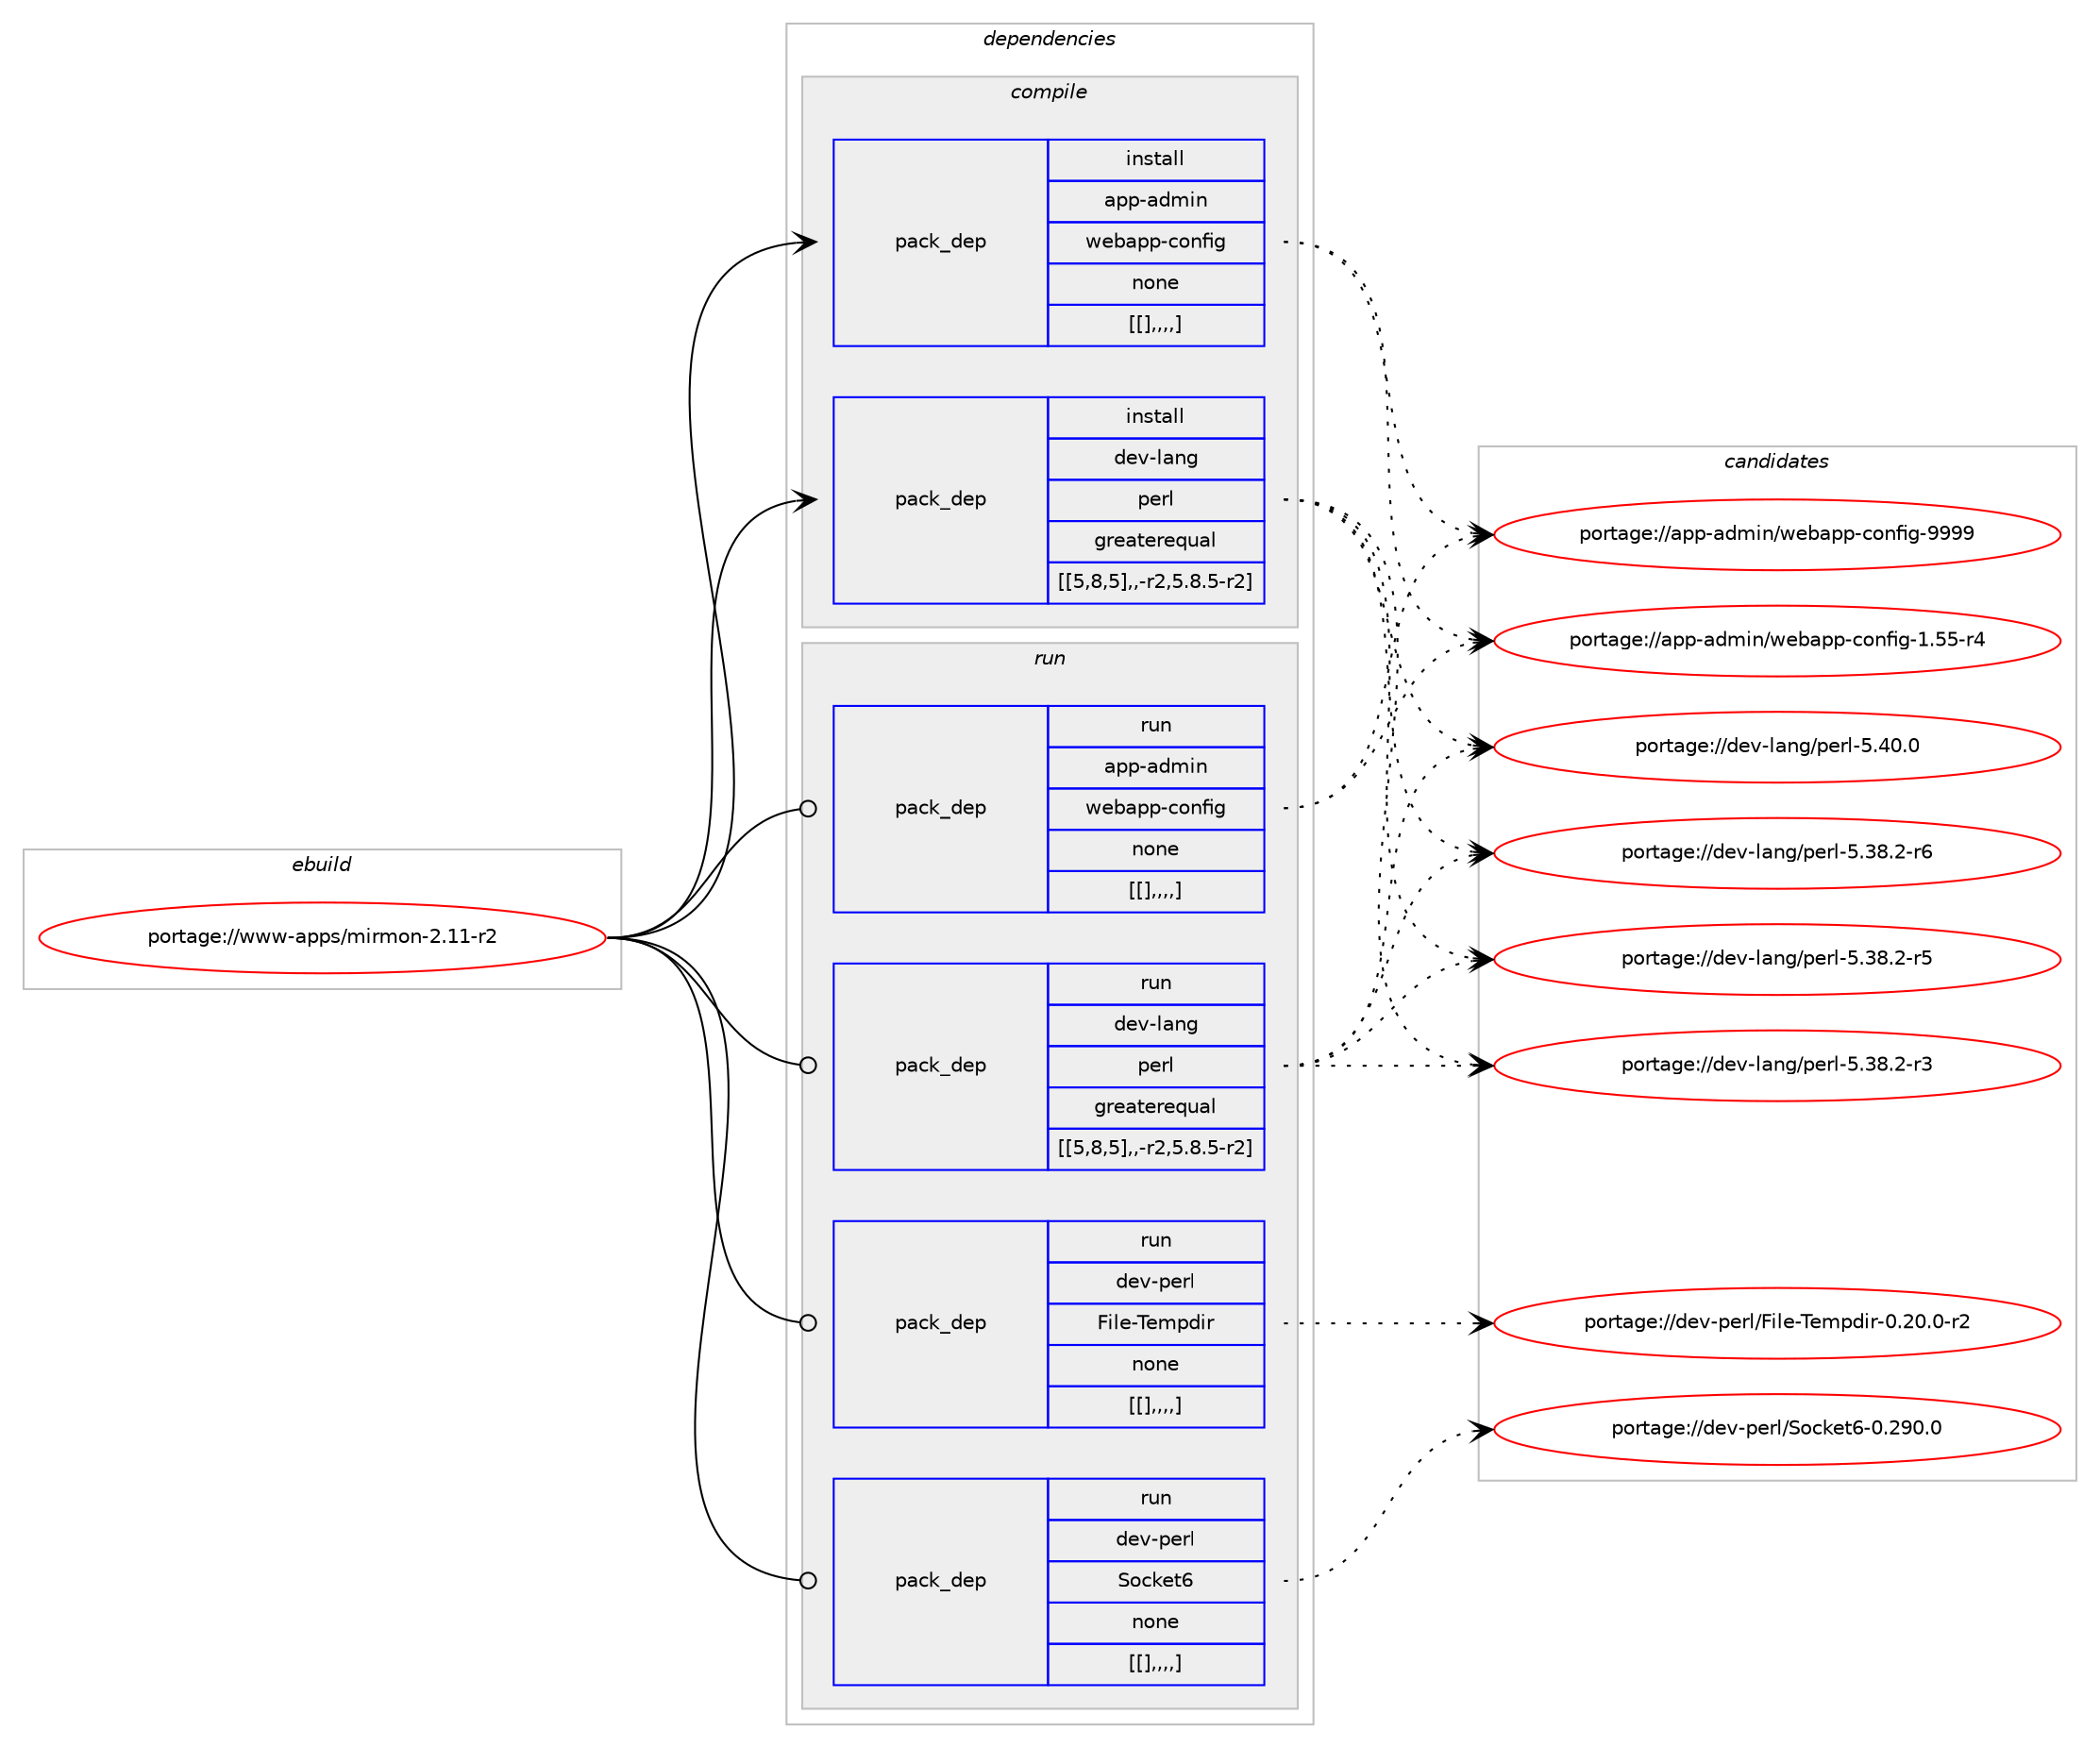 digraph prolog {

# *************
# Graph options
# *************

newrank=true;
concentrate=true;
compound=true;
graph [rankdir=LR,fontname=Helvetica,fontsize=10,ranksep=1.5];#, ranksep=2.5, nodesep=0.2];
edge  [arrowhead=vee];
node  [fontname=Helvetica,fontsize=10];

# **********
# The ebuild
# **********

subgraph cluster_leftcol {
color=gray;
label=<<i>ebuild</i>>;
id [label="portage://www-apps/mirmon-2.11-r2", color=red, width=4, href="../www-apps/mirmon-2.11-r2.svg"];
}

# ****************
# The dependencies
# ****************

subgraph cluster_midcol {
color=gray;
label=<<i>dependencies</i>>;
subgraph cluster_compile {
fillcolor="#eeeeee";
style=filled;
label=<<i>compile</i>>;
subgraph pack338125 {
dependency465288 [label=<<TABLE BORDER="0" CELLBORDER="1" CELLSPACING="0" CELLPADDING="4" WIDTH="220"><TR><TD ROWSPAN="6" CELLPADDING="30">pack_dep</TD></TR><TR><TD WIDTH="110">install</TD></TR><TR><TD>app-admin</TD></TR><TR><TD>webapp-config</TD></TR><TR><TD>none</TD></TR><TR><TD>[[],,,,]</TD></TR></TABLE>>, shape=none, color=blue];
}
id:e -> dependency465288:w [weight=20,style="solid",arrowhead="vee"];
subgraph pack338126 {
dependency465289 [label=<<TABLE BORDER="0" CELLBORDER="1" CELLSPACING="0" CELLPADDING="4" WIDTH="220"><TR><TD ROWSPAN="6" CELLPADDING="30">pack_dep</TD></TR><TR><TD WIDTH="110">install</TD></TR><TR><TD>dev-lang</TD></TR><TR><TD>perl</TD></TR><TR><TD>greaterequal</TD></TR><TR><TD>[[5,8,5],,-r2,5.8.5-r2]</TD></TR></TABLE>>, shape=none, color=blue];
}
id:e -> dependency465289:w [weight=20,style="solid",arrowhead="vee"];
}
subgraph cluster_compileandrun {
fillcolor="#eeeeee";
style=filled;
label=<<i>compile and run</i>>;
}
subgraph cluster_run {
fillcolor="#eeeeee";
style=filled;
label=<<i>run</i>>;
subgraph pack338127 {
dependency465290 [label=<<TABLE BORDER="0" CELLBORDER="1" CELLSPACING="0" CELLPADDING="4" WIDTH="220"><TR><TD ROWSPAN="6" CELLPADDING="30">pack_dep</TD></TR><TR><TD WIDTH="110">run</TD></TR><TR><TD>app-admin</TD></TR><TR><TD>webapp-config</TD></TR><TR><TD>none</TD></TR><TR><TD>[[],,,,]</TD></TR></TABLE>>, shape=none, color=blue];
}
id:e -> dependency465290:w [weight=20,style="solid",arrowhead="odot"];
subgraph pack338128 {
dependency465291 [label=<<TABLE BORDER="0" CELLBORDER="1" CELLSPACING="0" CELLPADDING="4" WIDTH="220"><TR><TD ROWSPAN="6" CELLPADDING="30">pack_dep</TD></TR><TR><TD WIDTH="110">run</TD></TR><TR><TD>dev-lang</TD></TR><TR><TD>perl</TD></TR><TR><TD>greaterequal</TD></TR><TR><TD>[[5,8,5],,-r2,5.8.5-r2]</TD></TR></TABLE>>, shape=none, color=blue];
}
id:e -> dependency465291:w [weight=20,style="solid",arrowhead="odot"];
subgraph pack338129 {
dependency465292 [label=<<TABLE BORDER="0" CELLBORDER="1" CELLSPACING="0" CELLPADDING="4" WIDTH="220"><TR><TD ROWSPAN="6" CELLPADDING="30">pack_dep</TD></TR><TR><TD WIDTH="110">run</TD></TR><TR><TD>dev-perl</TD></TR><TR><TD>File-Tempdir</TD></TR><TR><TD>none</TD></TR><TR><TD>[[],,,,]</TD></TR></TABLE>>, shape=none, color=blue];
}
id:e -> dependency465292:w [weight=20,style="solid",arrowhead="odot"];
subgraph pack338130 {
dependency465293 [label=<<TABLE BORDER="0" CELLBORDER="1" CELLSPACING="0" CELLPADDING="4" WIDTH="220"><TR><TD ROWSPAN="6" CELLPADDING="30">pack_dep</TD></TR><TR><TD WIDTH="110">run</TD></TR><TR><TD>dev-perl</TD></TR><TR><TD>Socket6</TD></TR><TR><TD>none</TD></TR><TR><TD>[[],,,,]</TD></TR></TABLE>>, shape=none, color=blue];
}
id:e -> dependency465293:w [weight=20,style="solid",arrowhead="odot"];
}
}

# **************
# The candidates
# **************

subgraph cluster_choices {
rank=same;
color=gray;
label=<<i>candidates</i>>;

subgraph choice338125 {
color=black;
nodesep=1;
choice97112112459710010910511047119101989711211245991111101021051034557575757 [label="portage://app-admin/webapp-config-9999", color=red, width=4,href="../app-admin/webapp-config-9999.svg"];
choice971121124597100109105110471191019897112112459911111010210510345494653534511452 [label="portage://app-admin/webapp-config-1.55-r4", color=red, width=4,href="../app-admin/webapp-config-1.55-r4.svg"];
dependency465288:e -> choice97112112459710010910511047119101989711211245991111101021051034557575757:w [style=dotted,weight="100"];
dependency465288:e -> choice971121124597100109105110471191019897112112459911111010210510345494653534511452:w [style=dotted,weight="100"];
}
subgraph choice338126 {
color=black;
nodesep=1;
choice10010111845108971101034711210111410845534652484648 [label="portage://dev-lang/perl-5.40.0", color=red, width=4,href="../dev-lang/perl-5.40.0.svg"];
choice100101118451089711010347112101114108455346515646504511454 [label="portage://dev-lang/perl-5.38.2-r6", color=red, width=4,href="../dev-lang/perl-5.38.2-r6.svg"];
choice100101118451089711010347112101114108455346515646504511453 [label="portage://dev-lang/perl-5.38.2-r5", color=red, width=4,href="../dev-lang/perl-5.38.2-r5.svg"];
choice100101118451089711010347112101114108455346515646504511451 [label="portage://dev-lang/perl-5.38.2-r3", color=red, width=4,href="../dev-lang/perl-5.38.2-r3.svg"];
dependency465289:e -> choice10010111845108971101034711210111410845534652484648:w [style=dotted,weight="100"];
dependency465289:e -> choice100101118451089711010347112101114108455346515646504511454:w [style=dotted,weight="100"];
dependency465289:e -> choice100101118451089711010347112101114108455346515646504511453:w [style=dotted,weight="100"];
dependency465289:e -> choice100101118451089711010347112101114108455346515646504511451:w [style=dotted,weight="100"];
}
subgraph choice338127 {
color=black;
nodesep=1;
choice97112112459710010910511047119101989711211245991111101021051034557575757 [label="portage://app-admin/webapp-config-9999", color=red, width=4,href="../app-admin/webapp-config-9999.svg"];
choice971121124597100109105110471191019897112112459911111010210510345494653534511452 [label="portage://app-admin/webapp-config-1.55-r4", color=red, width=4,href="../app-admin/webapp-config-1.55-r4.svg"];
dependency465290:e -> choice97112112459710010910511047119101989711211245991111101021051034557575757:w [style=dotted,weight="100"];
dependency465290:e -> choice971121124597100109105110471191019897112112459911111010210510345494653534511452:w [style=dotted,weight="100"];
}
subgraph choice338128 {
color=black;
nodesep=1;
choice10010111845108971101034711210111410845534652484648 [label="portage://dev-lang/perl-5.40.0", color=red, width=4,href="../dev-lang/perl-5.40.0.svg"];
choice100101118451089711010347112101114108455346515646504511454 [label="portage://dev-lang/perl-5.38.2-r6", color=red, width=4,href="../dev-lang/perl-5.38.2-r6.svg"];
choice100101118451089711010347112101114108455346515646504511453 [label="portage://dev-lang/perl-5.38.2-r5", color=red, width=4,href="../dev-lang/perl-5.38.2-r5.svg"];
choice100101118451089711010347112101114108455346515646504511451 [label="portage://dev-lang/perl-5.38.2-r3", color=red, width=4,href="../dev-lang/perl-5.38.2-r3.svg"];
dependency465291:e -> choice10010111845108971101034711210111410845534652484648:w [style=dotted,weight="100"];
dependency465291:e -> choice100101118451089711010347112101114108455346515646504511454:w [style=dotted,weight="100"];
dependency465291:e -> choice100101118451089711010347112101114108455346515646504511453:w [style=dotted,weight="100"];
dependency465291:e -> choice100101118451089711010347112101114108455346515646504511451:w [style=dotted,weight="100"];
}
subgraph choice338129 {
color=black;
nodesep=1;
choice1001011184511210111410847701051081014584101109112100105114454846504846484511450 [label="portage://dev-perl/File-Tempdir-0.20.0-r2", color=red, width=4,href="../dev-perl/File-Tempdir-0.20.0-r2.svg"];
dependency465292:e -> choice1001011184511210111410847701051081014584101109112100105114454846504846484511450:w [style=dotted,weight="100"];
}
subgraph choice338130 {
color=black;
nodesep=1;
choice10010111845112101114108478311199107101116544548465057484648 [label="portage://dev-perl/Socket6-0.290.0", color=red, width=4,href="../dev-perl/Socket6-0.290.0.svg"];
dependency465293:e -> choice10010111845112101114108478311199107101116544548465057484648:w [style=dotted,weight="100"];
}
}

}
